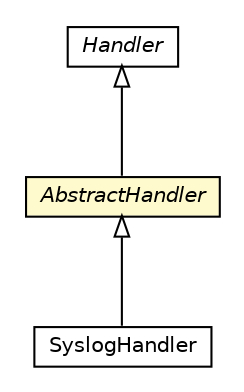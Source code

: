 #!/usr/local/bin/dot
#
# Class diagram 
# Generated by UMLGraph version R5_6-24-gf6e263 (http://www.umlgraph.org/)
#

digraph G {
	edge [fontname="Helvetica",fontsize=10,labelfontname="Helvetica",labelfontsize=10];
	node [fontname="Helvetica",fontsize=10,shape=plaintext];
	nodesep=0.25;
	ranksep=0.5;
	// com.cloudbees.syslog.integration.jul.SyslogHandler
	c770903 [label=<<table title="com.cloudbees.syslog.integration.jul.SyslogHandler" border="0" cellborder="1" cellspacing="0" cellpadding="2" port="p" href="./SyslogHandler.html">
		<tr><td><table border="0" cellspacing="0" cellpadding="1">
<tr><td align="center" balign="center"> SyslogHandler </td></tr>
		</table></td></tr>
		</table>>, URL="./SyslogHandler.html", fontname="Helvetica", fontcolor="black", fontsize=10.0];
	// com.cloudbees.syslog.integration.jul.AbstractHandler
	c770905 [label=<<table title="com.cloudbees.syslog.integration.jul.AbstractHandler" border="0" cellborder="1" cellspacing="0" cellpadding="2" port="p" bgcolor="lemonChiffon" href="./AbstractHandler.html">
		<tr><td><table border="0" cellspacing="0" cellpadding="1">
<tr><td align="center" balign="center"><font face="Helvetica-Oblique"> AbstractHandler </font></td></tr>
		</table></td></tr>
		</table>>, URL="./AbstractHandler.html", fontname="Helvetica", fontcolor="black", fontsize=10.0];
	//com.cloudbees.syslog.integration.jul.SyslogHandler extends com.cloudbees.syslog.integration.jul.AbstractHandler
	c770905:p -> c770903:p [dir=back,arrowtail=empty];
	//com.cloudbees.syslog.integration.jul.AbstractHandler extends java.util.logging.Handler
	c771314:p -> c770905:p [dir=back,arrowtail=empty];
	// java.util.logging.Handler
	c771314 [label=<<table title="java.util.logging.Handler" border="0" cellborder="1" cellspacing="0" cellpadding="2" port="p" href="http://java.sun.com/j2se/1.4.2/docs/api/java/util/logging/Handler.html">
		<tr><td><table border="0" cellspacing="0" cellpadding="1">
<tr><td align="center" balign="center"><font face="Helvetica-Oblique"> Handler </font></td></tr>
		</table></td></tr>
		</table>>, URL="http://java.sun.com/j2se/1.4.2/docs/api/java/util/logging/Handler.html", fontname="Helvetica", fontcolor="black", fontsize=10.0];
}

